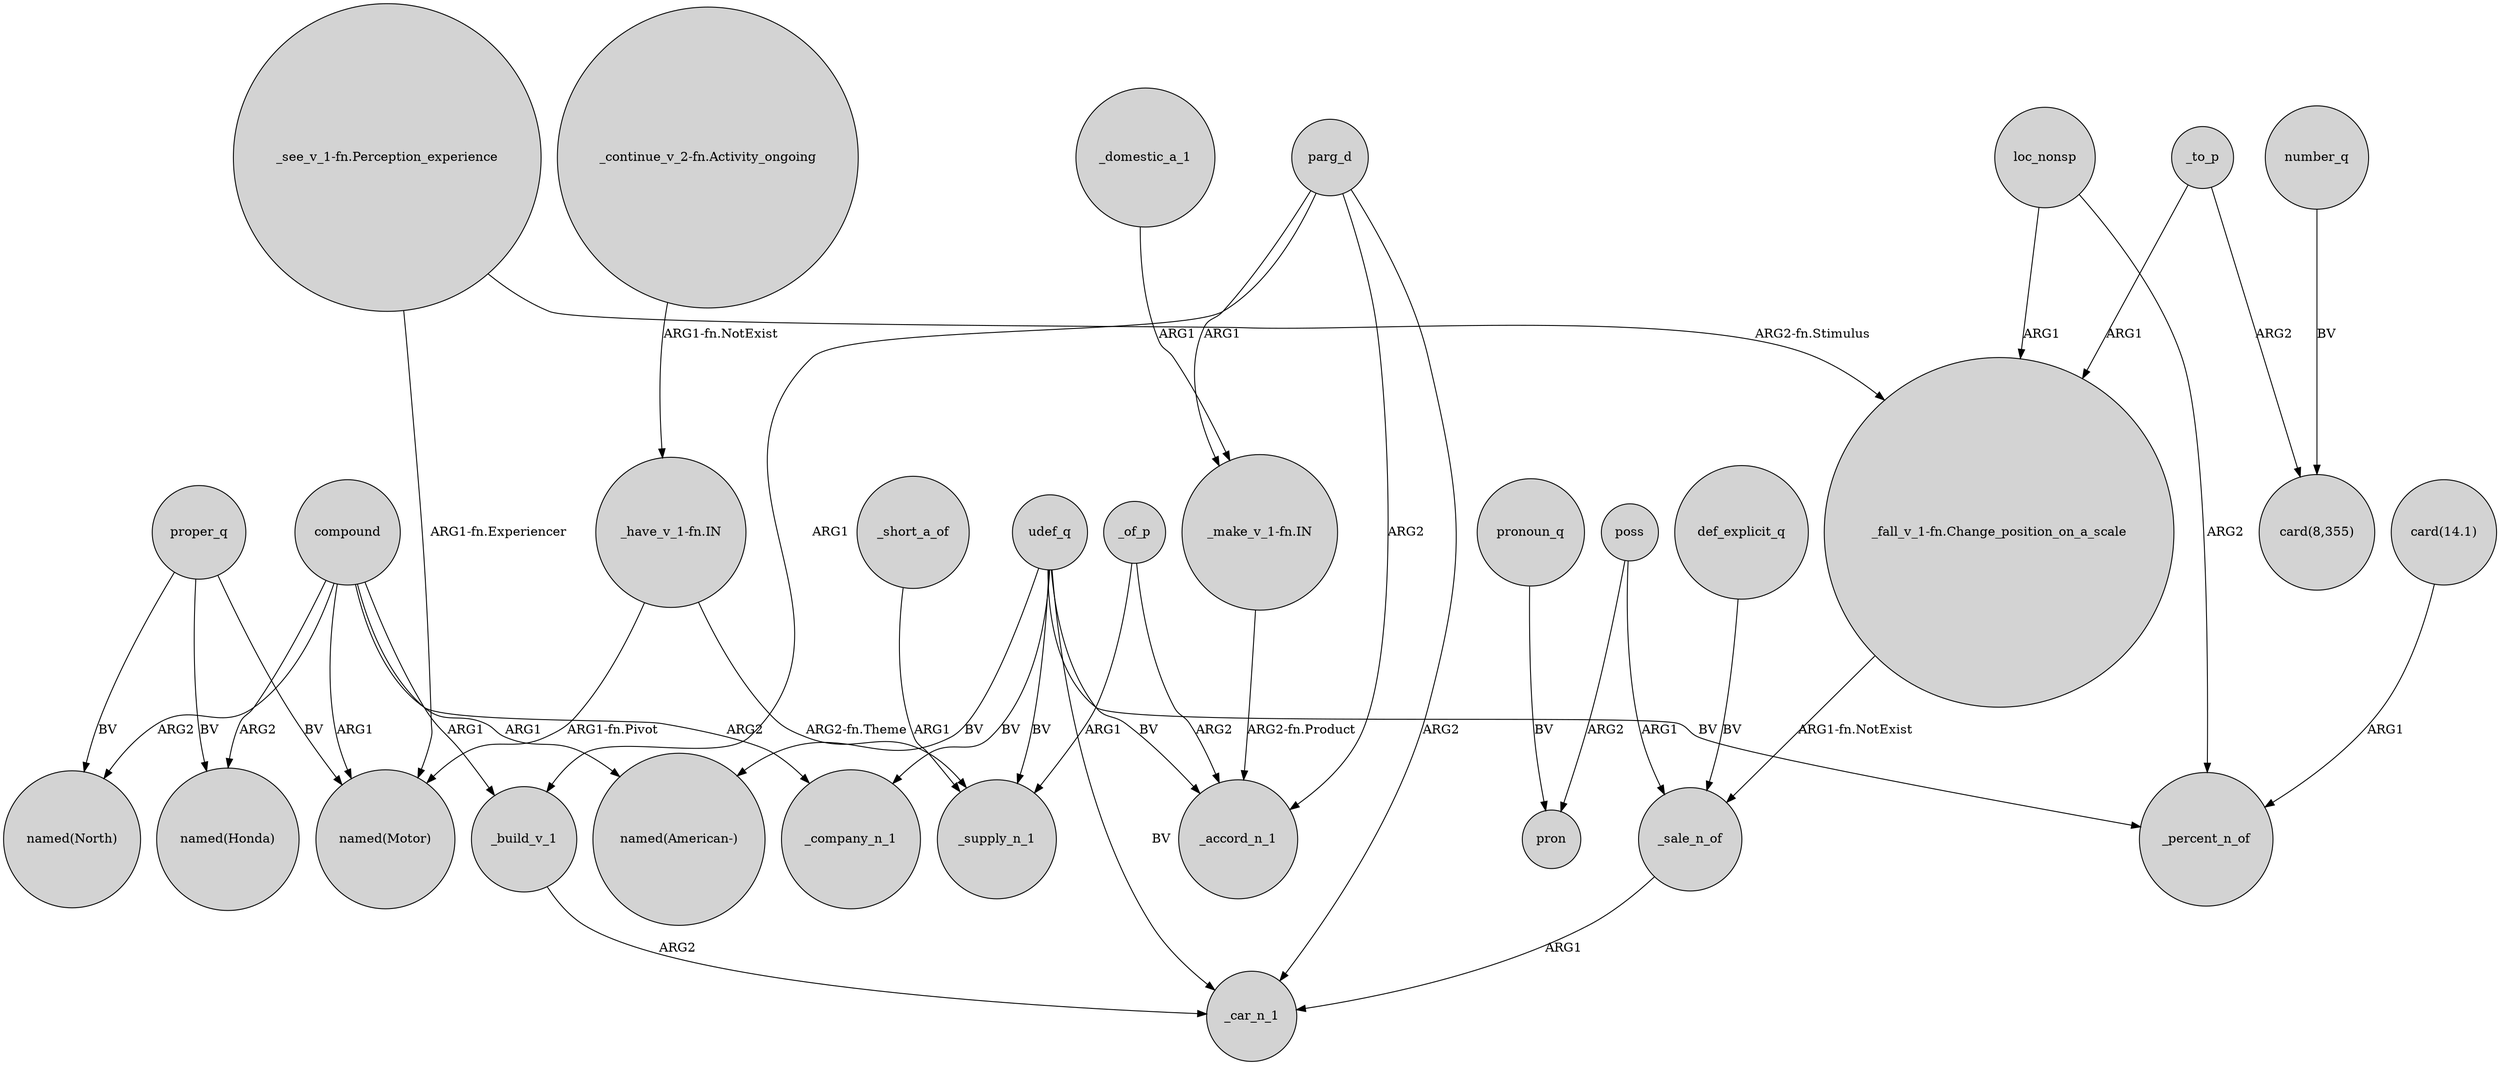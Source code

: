 digraph {
	node [shape=circle style=filled]
	compound -> "named(North)" [label=ARG2]
	udef_q -> _accord_n_1 [label=BV]
	"_have_v_1-fn.IN" -> _supply_n_1 [label="ARG2-fn.Theme"]
	_to_p -> "card(8,355)" [label=ARG2]
	proper_q -> "named(North)" [label=BV]
	poss -> pron [label=ARG2]
	parg_d -> _accord_n_1 [label=ARG2]
	number_q -> "card(8,355)" [label=BV]
	_short_a_of -> _supply_n_1 [label=ARG1]
	compound -> _company_n_1 [label=ARG2]
	_sale_n_of -> _car_n_1 [label=ARG1]
	_of_p -> _supply_n_1 [label=ARG1]
	loc_nonsp -> "_fall_v_1-fn.Change_position_on_a_scale" [label=ARG1]
	compound -> "named(Motor)" [label=ARG1]
	"_see_v_1-fn.Perception_experience" -> "_fall_v_1-fn.Change_position_on_a_scale" [label="ARG2-fn.Stimulus"]
	udef_q -> _supply_n_1 [label=BV]
	def_explicit_q -> _sale_n_of [label=BV]
	"_have_v_1-fn.IN" -> "named(Motor)" [label="ARG1-fn.Pivot"]
	"_make_v_1-fn.IN" -> _accord_n_1 [label="ARG2-fn.Product"]
	"_see_v_1-fn.Perception_experience" -> "named(Motor)" [label="ARG1-fn.Experiencer"]
	compound -> _build_v_1 [label=ARG1]
	pronoun_q -> pron [label=BV]
	compound -> "named(American-)" [label=ARG1]
	proper_q -> "named(Motor)" [label=BV]
	parg_d -> _car_n_1 [label=ARG2]
	loc_nonsp -> _percent_n_of [label=ARG2]
	"_continue_v_2-fn.Activity_ongoing" -> "_have_v_1-fn.IN" [label="ARG1-fn.NotExist"]
	poss -> _sale_n_of [label=ARG1]
	udef_q -> "named(American-)" [label=BV]
	_of_p -> _accord_n_1 [label=ARG2]
	_domestic_a_1 -> "_make_v_1-fn.IN" [label=ARG1]
	_to_p -> "_fall_v_1-fn.Change_position_on_a_scale" [label=ARG1]
	parg_d -> "_make_v_1-fn.IN" [label=ARG1]
	udef_q -> _car_n_1 [label=BV]
	proper_q -> "named(Honda)" [label=BV]
	"_fall_v_1-fn.Change_position_on_a_scale" -> _sale_n_of [label="ARG1-fn.NotExist"]
	udef_q -> _percent_n_of [label=BV]
	"card(14.1)" -> _percent_n_of [label=ARG1]
	compound -> "named(Honda)" [label=ARG2]
	udef_q -> _company_n_1 [label=BV]
	_build_v_1 -> _car_n_1 [label=ARG2]
	parg_d -> _build_v_1 [label=ARG1]
}
